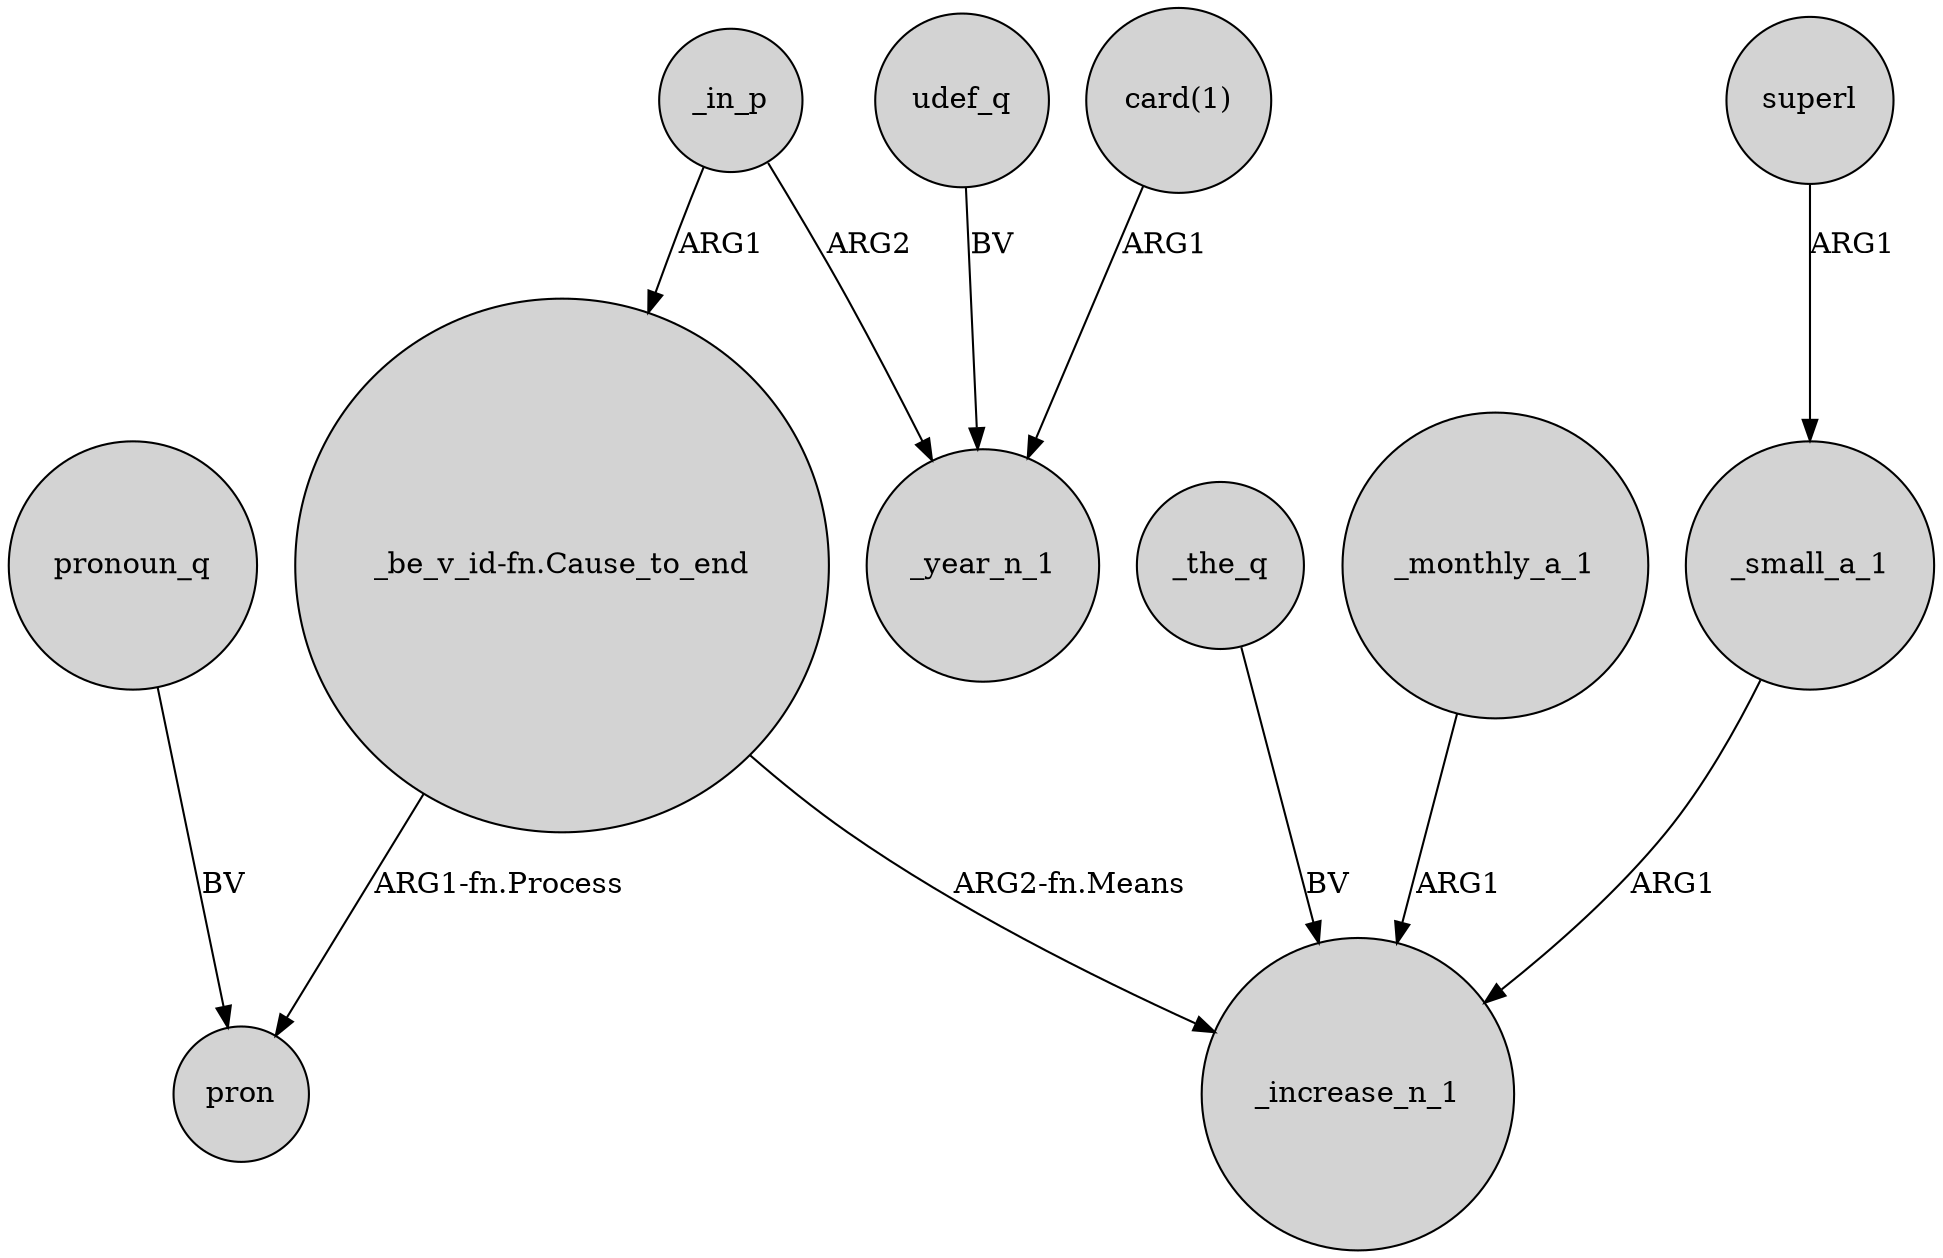 digraph {
	node [shape=circle style=filled]
	_small_a_1 -> _increase_n_1 [label=ARG1]
	udef_q -> _year_n_1 [label=BV]
	_in_p -> "_be_v_id-fn.Cause_to_end" [label=ARG1]
	"_be_v_id-fn.Cause_to_end" -> _increase_n_1 [label="ARG2-fn.Means"]
	_in_p -> _year_n_1 [label=ARG2]
	superl -> _small_a_1 [label=ARG1]
	_the_q -> _increase_n_1 [label=BV]
	_monthly_a_1 -> _increase_n_1 [label=ARG1]
	"card(1)" -> _year_n_1 [label=ARG1]
	pronoun_q -> pron [label=BV]
	"_be_v_id-fn.Cause_to_end" -> pron [label="ARG1-fn.Process"]
}
